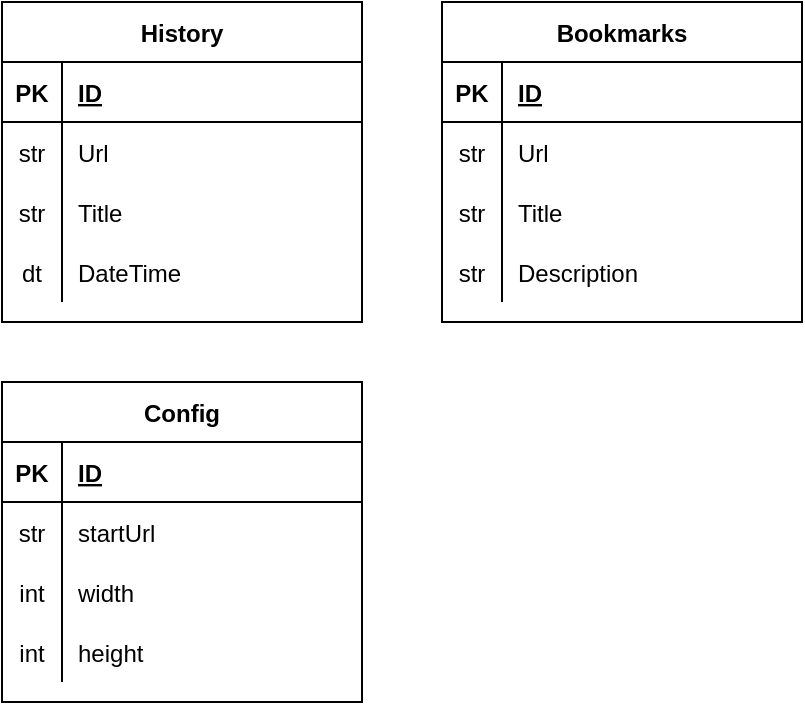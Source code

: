 <mxfile version="20.4.2"><diagram id="C5RBs43oDa-KdzZeNtuy" name="Page-1"><mxGraphModel dx="1038" dy="603" grid="1" gridSize="10" guides="1" tooltips="1" connect="1" arrows="1" fold="1" page="1" pageScale="1" pageWidth="827" pageHeight="1169" math="0" shadow="0"><root><mxCell id="WIyWlLk6GJQsqaUBKTNV-0"/><mxCell id="WIyWlLk6GJQsqaUBKTNV-1" parent="WIyWlLk6GJQsqaUBKTNV-0"/><mxCell id="9nKHfveIutiZCLsFTUo6-23" value="History" style="shape=table;startSize=30;container=1;collapsible=1;childLayout=tableLayout;fixedRows=1;rowLines=0;fontStyle=1;align=center;resizeLast=1;" parent="WIyWlLk6GJQsqaUBKTNV-1" vertex="1"><mxGeometry x="170" y="110" width="180" height="160" as="geometry"/></mxCell><mxCell id="9nKHfveIutiZCLsFTUo6-24" value="" style="shape=tableRow;horizontal=0;startSize=0;swimlaneHead=0;swimlaneBody=0;fillColor=none;collapsible=0;dropTarget=0;points=[[0,0.5],[1,0.5]];portConstraint=eastwest;top=0;left=0;right=0;bottom=1;" parent="9nKHfveIutiZCLsFTUo6-23" vertex="1"><mxGeometry y="30" width="180" height="30" as="geometry"/></mxCell><mxCell id="9nKHfveIutiZCLsFTUo6-25" value="PK" style="shape=partialRectangle;connectable=0;fillColor=none;top=0;left=0;bottom=0;right=0;fontStyle=1;overflow=hidden;" parent="9nKHfveIutiZCLsFTUo6-24" vertex="1"><mxGeometry width="30" height="30" as="geometry"><mxRectangle width="30" height="30" as="alternateBounds"/></mxGeometry></mxCell><mxCell id="9nKHfveIutiZCLsFTUo6-26" value="ID" style="shape=partialRectangle;connectable=0;fillColor=none;top=0;left=0;bottom=0;right=0;align=left;spacingLeft=6;fontStyle=5;overflow=hidden;" parent="9nKHfveIutiZCLsFTUo6-24" vertex="1"><mxGeometry x="30" width="150" height="30" as="geometry"><mxRectangle width="150" height="30" as="alternateBounds"/></mxGeometry></mxCell><mxCell id="9nKHfveIutiZCLsFTUo6-27" value="" style="shape=tableRow;horizontal=0;startSize=0;swimlaneHead=0;swimlaneBody=0;fillColor=none;collapsible=0;dropTarget=0;points=[[0,0.5],[1,0.5]];portConstraint=eastwest;top=0;left=0;right=0;bottom=0;" parent="9nKHfveIutiZCLsFTUo6-23" vertex="1"><mxGeometry y="60" width="180" height="30" as="geometry"/></mxCell><mxCell id="9nKHfveIutiZCLsFTUo6-28" value="str" style="shape=partialRectangle;connectable=0;fillColor=none;top=0;left=0;bottom=0;right=0;editable=1;overflow=hidden;" parent="9nKHfveIutiZCLsFTUo6-27" vertex="1"><mxGeometry width="30" height="30" as="geometry"><mxRectangle width="30" height="30" as="alternateBounds"/></mxGeometry></mxCell><mxCell id="9nKHfveIutiZCLsFTUo6-29" value="Url" style="shape=partialRectangle;connectable=0;fillColor=none;top=0;left=0;bottom=0;right=0;align=left;spacingLeft=6;overflow=hidden;" parent="9nKHfveIutiZCLsFTUo6-27" vertex="1"><mxGeometry x="30" width="150" height="30" as="geometry"><mxRectangle width="150" height="30" as="alternateBounds"/></mxGeometry></mxCell><mxCell id="9nKHfveIutiZCLsFTUo6-30" value="" style="shape=tableRow;horizontal=0;startSize=0;swimlaneHead=0;swimlaneBody=0;fillColor=none;collapsible=0;dropTarget=0;points=[[0,0.5],[1,0.5]];portConstraint=eastwest;top=0;left=0;right=0;bottom=0;" parent="9nKHfveIutiZCLsFTUo6-23" vertex="1"><mxGeometry y="90" width="180" height="30" as="geometry"/></mxCell><mxCell id="9nKHfveIutiZCLsFTUo6-31" value="str" style="shape=partialRectangle;connectable=0;fillColor=none;top=0;left=0;bottom=0;right=0;editable=1;overflow=hidden;" parent="9nKHfveIutiZCLsFTUo6-30" vertex="1"><mxGeometry width="30" height="30" as="geometry"><mxRectangle width="30" height="30" as="alternateBounds"/></mxGeometry></mxCell><mxCell id="9nKHfveIutiZCLsFTUo6-32" value="Title" style="shape=partialRectangle;connectable=0;fillColor=none;top=0;left=0;bottom=0;right=0;align=left;spacingLeft=6;overflow=hidden;" parent="9nKHfveIutiZCLsFTUo6-30" vertex="1"><mxGeometry x="30" width="150" height="30" as="geometry"><mxRectangle width="150" height="30" as="alternateBounds"/></mxGeometry></mxCell><mxCell id="9nKHfveIutiZCLsFTUo6-33" value="" style="shape=tableRow;horizontal=0;startSize=0;swimlaneHead=0;swimlaneBody=0;fillColor=none;collapsible=0;dropTarget=0;points=[[0,0.5],[1,0.5]];portConstraint=eastwest;top=0;left=0;right=0;bottom=0;" parent="9nKHfveIutiZCLsFTUo6-23" vertex="1"><mxGeometry y="120" width="180" height="30" as="geometry"/></mxCell><mxCell id="9nKHfveIutiZCLsFTUo6-34" value="dt" style="shape=partialRectangle;connectable=0;fillColor=none;top=0;left=0;bottom=0;right=0;editable=1;overflow=hidden;" parent="9nKHfveIutiZCLsFTUo6-33" vertex="1"><mxGeometry width="30" height="30" as="geometry"><mxRectangle width="30" height="30" as="alternateBounds"/></mxGeometry></mxCell><mxCell id="9nKHfveIutiZCLsFTUo6-35" value="DateTime" style="shape=partialRectangle;connectable=0;fillColor=none;top=0;left=0;bottom=0;right=0;align=left;spacingLeft=6;overflow=hidden;" parent="9nKHfveIutiZCLsFTUo6-33" vertex="1"><mxGeometry x="30" width="150" height="30" as="geometry"><mxRectangle width="150" height="30" as="alternateBounds"/></mxGeometry></mxCell><mxCell id="9nKHfveIutiZCLsFTUo6-36" value="Bookmarks" style="shape=table;startSize=30;container=1;collapsible=1;childLayout=tableLayout;fixedRows=1;rowLines=0;fontStyle=1;align=center;resizeLast=1;" parent="WIyWlLk6GJQsqaUBKTNV-1" vertex="1"><mxGeometry x="390" y="110" width="180" height="160" as="geometry"/></mxCell><mxCell id="9nKHfveIutiZCLsFTUo6-37" value="" style="shape=tableRow;horizontal=0;startSize=0;swimlaneHead=0;swimlaneBody=0;fillColor=none;collapsible=0;dropTarget=0;points=[[0,0.5],[1,0.5]];portConstraint=eastwest;top=0;left=0;right=0;bottom=1;" parent="9nKHfveIutiZCLsFTUo6-36" vertex="1"><mxGeometry y="30" width="180" height="30" as="geometry"/></mxCell><mxCell id="9nKHfveIutiZCLsFTUo6-38" value="PK" style="shape=partialRectangle;connectable=0;fillColor=none;top=0;left=0;bottom=0;right=0;fontStyle=1;overflow=hidden;" parent="9nKHfveIutiZCLsFTUo6-37" vertex="1"><mxGeometry width="30" height="30" as="geometry"><mxRectangle width="30" height="30" as="alternateBounds"/></mxGeometry></mxCell><mxCell id="9nKHfveIutiZCLsFTUo6-39" value="ID" style="shape=partialRectangle;connectable=0;fillColor=none;top=0;left=0;bottom=0;right=0;align=left;spacingLeft=6;fontStyle=5;overflow=hidden;" parent="9nKHfveIutiZCLsFTUo6-37" vertex="1"><mxGeometry x="30" width="150" height="30" as="geometry"><mxRectangle width="150" height="30" as="alternateBounds"/></mxGeometry></mxCell><mxCell id="9nKHfveIutiZCLsFTUo6-40" value="" style="shape=tableRow;horizontal=0;startSize=0;swimlaneHead=0;swimlaneBody=0;fillColor=none;collapsible=0;dropTarget=0;points=[[0,0.5],[1,0.5]];portConstraint=eastwest;top=0;left=0;right=0;bottom=0;" parent="9nKHfveIutiZCLsFTUo6-36" vertex="1"><mxGeometry y="60" width="180" height="30" as="geometry"/></mxCell><mxCell id="9nKHfveIutiZCLsFTUo6-41" value="str" style="shape=partialRectangle;connectable=0;fillColor=none;top=0;left=0;bottom=0;right=0;editable=1;overflow=hidden;" parent="9nKHfveIutiZCLsFTUo6-40" vertex="1"><mxGeometry width="30" height="30" as="geometry"><mxRectangle width="30" height="30" as="alternateBounds"/></mxGeometry></mxCell><mxCell id="9nKHfveIutiZCLsFTUo6-42" value="Url" style="shape=partialRectangle;connectable=0;fillColor=none;top=0;left=0;bottom=0;right=0;align=left;spacingLeft=6;overflow=hidden;" parent="9nKHfveIutiZCLsFTUo6-40" vertex="1"><mxGeometry x="30" width="150" height="30" as="geometry"><mxRectangle width="150" height="30" as="alternateBounds"/></mxGeometry></mxCell><mxCell id="9nKHfveIutiZCLsFTUo6-43" value="" style="shape=tableRow;horizontal=0;startSize=0;swimlaneHead=0;swimlaneBody=0;fillColor=none;collapsible=0;dropTarget=0;points=[[0,0.5],[1,0.5]];portConstraint=eastwest;top=0;left=0;right=0;bottom=0;" parent="9nKHfveIutiZCLsFTUo6-36" vertex="1"><mxGeometry y="90" width="180" height="30" as="geometry"/></mxCell><mxCell id="9nKHfveIutiZCLsFTUo6-44" value="str" style="shape=partialRectangle;connectable=0;fillColor=none;top=0;left=0;bottom=0;right=0;editable=1;overflow=hidden;" parent="9nKHfveIutiZCLsFTUo6-43" vertex="1"><mxGeometry width="30" height="30" as="geometry"><mxRectangle width="30" height="30" as="alternateBounds"/></mxGeometry></mxCell><mxCell id="9nKHfveIutiZCLsFTUo6-45" value="Title" style="shape=partialRectangle;connectable=0;fillColor=none;top=0;left=0;bottom=0;right=0;align=left;spacingLeft=6;overflow=hidden;" parent="9nKHfveIutiZCLsFTUo6-43" vertex="1"><mxGeometry x="30" width="150" height="30" as="geometry"><mxRectangle width="150" height="30" as="alternateBounds"/></mxGeometry></mxCell><mxCell id="9nKHfveIutiZCLsFTUo6-46" value="" style="shape=tableRow;horizontal=0;startSize=0;swimlaneHead=0;swimlaneBody=0;fillColor=none;collapsible=0;dropTarget=0;points=[[0,0.5],[1,0.5]];portConstraint=eastwest;top=0;left=0;right=0;bottom=0;" parent="9nKHfveIutiZCLsFTUo6-36" vertex="1"><mxGeometry y="120" width="180" height="30" as="geometry"/></mxCell><mxCell id="9nKHfveIutiZCLsFTUo6-47" value="str" style="shape=partialRectangle;connectable=0;fillColor=none;top=0;left=0;bottom=0;right=0;editable=1;overflow=hidden;" parent="9nKHfveIutiZCLsFTUo6-46" vertex="1"><mxGeometry width="30" height="30" as="geometry"><mxRectangle width="30" height="30" as="alternateBounds"/></mxGeometry></mxCell><mxCell id="9nKHfveIutiZCLsFTUo6-48" value="Description" style="shape=partialRectangle;connectable=0;fillColor=none;top=0;left=0;bottom=0;right=0;align=left;spacingLeft=6;overflow=hidden;" parent="9nKHfveIutiZCLsFTUo6-46" vertex="1"><mxGeometry x="30" width="150" height="30" as="geometry"><mxRectangle width="150" height="30" as="alternateBounds"/></mxGeometry></mxCell><mxCell id="9nKHfveIutiZCLsFTUo6-49" value="Config" style="shape=table;startSize=30;container=1;collapsible=1;childLayout=tableLayout;fixedRows=1;rowLines=0;fontStyle=1;align=center;resizeLast=1;" parent="WIyWlLk6GJQsqaUBKTNV-1" vertex="1"><mxGeometry x="170" y="300" width="180" height="160" as="geometry"/></mxCell><mxCell id="9nKHfveIutiZCLsFTUo6-50" value="" style="shape=tableRow;horizontal=0;startSize=0;swimlaneHead=0;swimlaneBody=0;fillColor=none;collapsible=0;dropTarget=0;points=[[0,0.5],[1,0.5]];portConstraint=eastwest;top=0;left=0;right=0;bottom=1;" parent="9nKHfveIutiZCLsFTUo6-49" vertex="1"><mxGeometry y="30" width="180" height="30" as="geometry"/></mxCell><mxCell id="9nKHfveIutiZCLsFTUo6-51" value="PK" style="shape=partialRectangle;connectable=0;fillColor=none;top=0;left=0;bottom=0;right=0;fontStyle=1;overflow=hidden;" parent="9nKHfveIutiZCLsFTUo6-50" vertex="1"><mxGeometry width="30" height="30" as="geometry"><mxRectangle width="30" height="30" as="alternateBounds"/></mxGeometry></mxCell><mxCell id="9nKHfveIutiZCLsFTUo6-52" value="ID" style="shape=partialRectangle;connectable=0;fillColor=none;top=0;left=0;bottom=0;right=0;align=left;spacingLeft=6;fontStyle=5;overflow=hidden;" parent="9nKHfveIutiZCLsFTUo6-50" vertex="1"><mxGeometry x="30" width="150" height="30" as="geometry"><mxRectangle width="150" height="30" as="alternateBounds"/></mxGeometry></mxCell><mxCell id="9nKHfveIutiZCLsFTUo6-53" value="" style="shape=tableRow;horizontal=0;startSize=0;swimlaneHead=0;swimlaneBody=0;fillColor=none;collapsible=0;dropTarget=0;points=[[0,0.5],[1,0.5]];portConstraint=eastwest;top=0;left=0;right=0;bottom=0;" parent="9nKHfveIutiZCLsFTUo6-49" vertex="1"><mxGeometry y="60" width="180" height="30" as="geometry"/></mxCell><mxCell id="9nKHfveIutiZCLsFTUo6-54" value="str" style="shape=partialRectangle;connectable=0;fillColor=none;top=0;left=0;bottom=0;right=0;editable=1;overflow=hidden;" parent="9nKHfveIutiZCLsFTUo6-53" vertex="1"><mxGeometry width="30" height="30" as="geometry"><mxRectangle width="30" height="30" as="alternateBounds"/></mxGeometry></mxCell><mxCell id="9nKHfveIutiZCLsFTUo6-55" value="startUrl" style="shape=partialRectangle;connectable=0;fillColor=none;top=0;left=0;bottom=0;right=0;align=left;spacingLeft=6;overflow=hidden;" parent="9nKHfveIutiZCLsFTUo6-53" vertex="1"><mxGeometry x="30" width="150" height="30" as="geometry"><mxRectangle width="150" height="30" as="alternateBounds"/></mxGeometry></mxCell><mxCell id="9nKHfveIutiZCLsFTUo6-56" value="" style="shape=tableRow;horizontal=0;startSize=0;swimlaneHead=0;swimlaneBody=0;fillColor=none;collapsible=0;dropTarget=0;points=[[0,0.5],[1,0.5]];portConstraint=eastwest;top=0;left=0;right=0;bottom=0;" parent="9nKHfveIutiZCLsFTUo6-49" vertex="1"><mxGeometry y="90" width="180" height="30" as="geometry"/></mxCell><mxCell id="9nKHfveIutiZCLsFTUo6-57" value="int" style="shape=partialRectangle;connectable=0;fillColor=none;top=0;left=0;bottom=0;right=0;editable=1;overflow=hidden;" parent="9nKHfveIutiZCLsFTUo6-56" vertex="1"><mxGeometry width="30" height="30" as="geometry"><mxRectangle width="30" height="30" as="alternateBounds"/></mxGeometry></mxCell><mxCell id="9nKHfveIutiZCLsFTUo6-58" value="width" style="shape=partialRectangle;connectable=0;fillColor=none;top=0;left=0;bottom=0;right=0;align=left;spacingLeft=6;overflow=hidden;" parent="9nKHfveIutiZCLsFTUo6-56" vertex="1"><mxGeometry x="30" width="150" height="30" as="geometry"><mxRectangle width="150" height="30" as="alternateBounds"/></mxGeometry></mxCell><mxCell id="9nKHfveIutiZCLsFTUo6-59" value="" style="shape=tableRow;horizontal=0;startSize=0;swimlaneHead=0;swimlaneBody=0;fillColor=none;collapsible=0;dropTarget=0;points=[[0,0.5],[1,0.5]];portConstraint=eastwest;top=0;left=0;right=0;bottom=0;" parent="9nKHfveIutiZCLsFTUo6-49" vertex="1"><mxGeometry y="120" width="180" height="30" as="geometry"/></mxCell><mxCell id="9nKHfveIutiZCLsFTUo6-60" value="int" style="shape=partialRectangle;connectable=0;fillColor=none;top=0;left=0;bottom=0;right=0;editable=1;overflow=hidden;" parent="9nKHfveIutiZCLsFTUo6-59" vertex="1"><mxGeometry width="30" height="30" as="geometry"><mxRectangle width="30" height="30" as="alternateBounds"/></mxGeometry></mxCell><mxCell id="9nKHfveIutiZCLsFTUo6-61" value="height" style="shape=partialRectangle;connectable=0;fillColor=none;top=0;left=0;bottom=0;right=0;align=left;spacingLeft=6;overflow=hidden;" parent="9nKHfveIutiZCLsFTUo6-59" vertex="1"><mxGeometry x="30" width="150" height="30" as="geometry"><mxRectangle width="150" height="30" as="alternateBounds"/></mxGeometry></mxCell></root></mxGraphModel></diagram></mxfile>